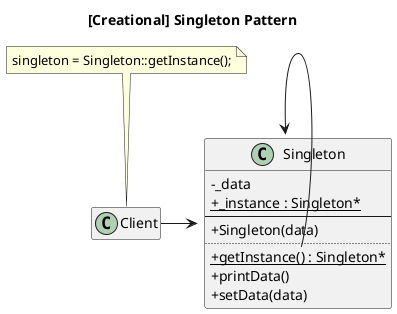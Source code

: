 @startuml
skinparam classAttributeIconSize 0
title [Creational] Singleton Pattern

note as N1
singleton = Singleton::getInstance();
end note

class Singleton {
  - _data
  + {static} _instance : Singleton*
  --
  + Singleton(data)
  ..
  + {static} getInstance() : Singleton*
  + printData()
  + setData(data)
}

Client -> Singleton
Singleton::getInstance -> Singleton

N1 --> Client

hide empty members

@enduml
